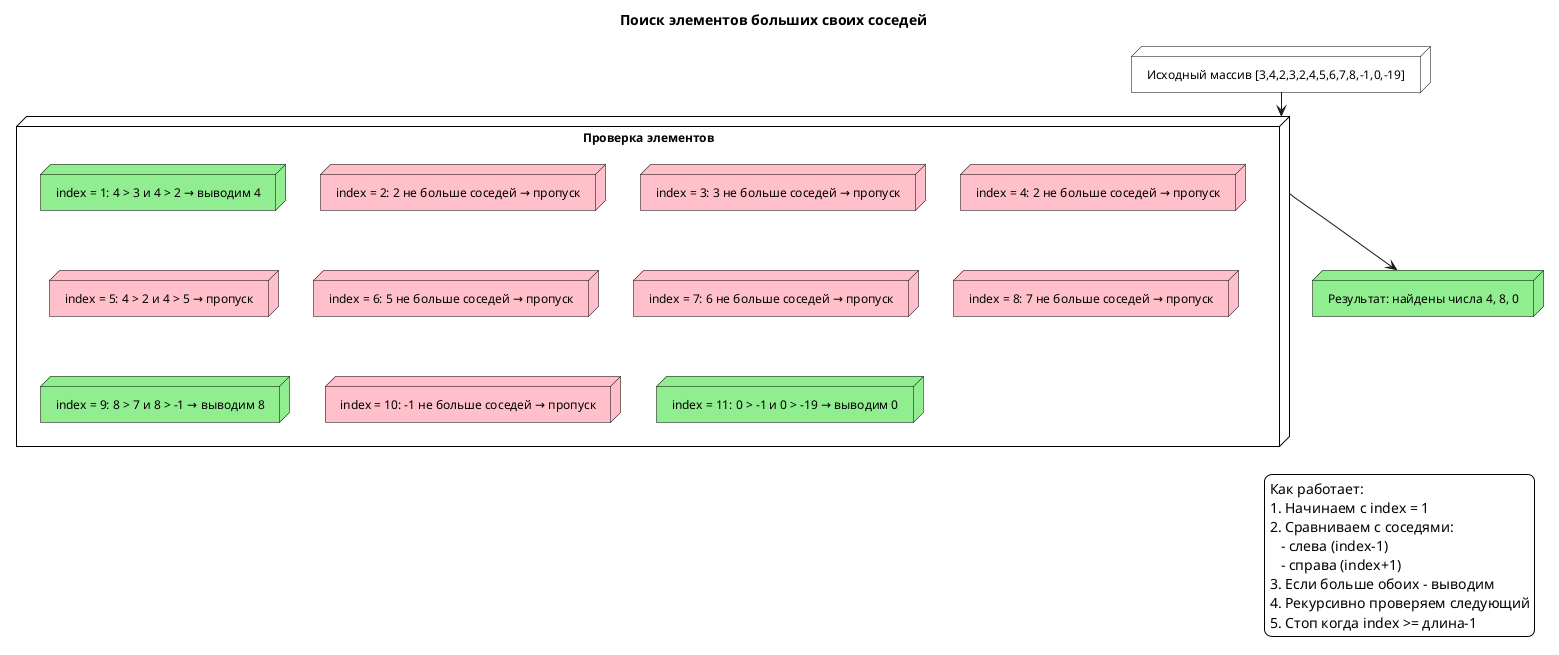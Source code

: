 @startuml
title Поиск элементов больших своих соседей
skinparam backgroundColor white
skinparam node {
    BackgroundColor white
    BorderColor black
    FontSize 12
}

node "Исходный массив [3,4,2,3,2,4,5,6,7,8,-1,0,-19]" as arr

node "Проверка элементов" as check {
    node "index = 1: 4 > 3 и 4 > 2 → выводим 4" as step1 #LightGreen
    node "index = 2: 2 не больше соседей → пропуск" as step2 #Pink
    node "index = 3: 3 не больше соседей → пропуск" as step3 #Pink
    node "index = 4: 2 не больше соседей → пропуск" as step4 #Pink
    node "index = 5: 4 > 2 и 4 > 5 → пропуск" as step5 #Pink
    node "index = 6: 5 не больше соседей → пропуск" as step6 #Pink
    node "index = 7: 6 не больше соседей → пропуск" as step7 #Pink
    node "index = 8: 7 не больше соседей → пропуск" as step8 #Pink
    node "index = 9: 8 > 7 и 8 > -1 → выводим 8" as step9 #LightGreen
    node "index = 10: -1 не больше соседей → пропуск" as step10 #Pink
    node "index = 11: 0 > -1 и 0 > -19 → выводим 0" as step11 #LightGreen
}

node "Результат: найдены числа 4, 8, 0" as result #LightGreen

arr -down-> check
check -down-> result

legend right
    Как работает:
    1. Начинаем с index = 1
    2. Сравниваем с соседями:
       - слева (index-1)
       - справа (index+1)
    3. Если больше обоих - выводим
    4. Рекурсивно проверяем следующий
    5. Стоп когда index >= длина-1
end legend

@enduml
